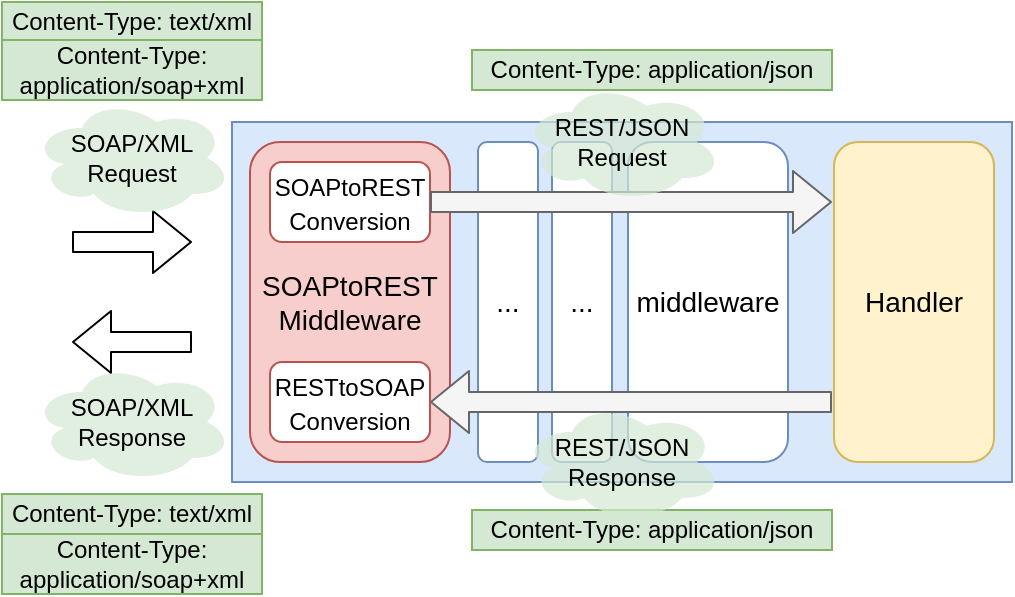 <mxfile scale="10" border="100">
    <diagram id="_B5iztKawwdR23kvrqeL" name="Page-1">
        <mxGraphModel dx="-2204" dy="1778" grid="1" gridSize="10" guides="1" tooltips="1" connect="1" arrows="1" fold="1" page="1" pageScale="1" pageWidth="850" pageHeight="1100" math="0" shadow="0">
            <root>
                <mxCell id="0"/>
                <mxCell id="1" parent="0"/>
                <mxCell id="2" value="" style="rounded=0;whiteSpace=wrap;html=1;fillColor=#dae8fc;strokeColor=#6c8ebf;shadow=0;" parent="1" vertex="1">
                    <mxGeometry x="2720" y="-910" width="390" height="180" as="geometry"/>
                </mxCell>
                <mxCell id="3" value="SOAPtoREST&lt;br&gt;Middleware" style="rounded=1;whiteSpace=wrap;html=1;fontSize=14;strokeColor=#b85450;fillColor=#f8cecc;" parent="1" vertex="1">
                    <mxGeometry x="2729" y="-900" width="100" height="160" as="geometry"/>
                </mxCell>
                <mxCell id="4" value="Handler&lt;br&gt;" style="rounded=1;whiteSpace=wrap;html=1;fontSize=14;strokeColor=#d6b656;fillColor=#fff2cc;" parent="1" vertex="1">
                    <mxGeometry x="3021" y="-900" width="80" height="160" as="geometry"/>
                </mxCell>
                <mxCell id="8" value="middleware" style="rounded=1;whiteSpace=wrap;html=1;fontSize=14;strokeColor=#6c8ebf;fillColor=default;" parent="1" vertex="1">
                    <mxGeometry x="2918" y="-900" width="80" height="160" as="geometry"/>
                </mxCell>
                <mxCell id="9" value="..." style="rounded=1;whiteSpace=wrap;html=1;fontSize=14;strokeColor=#6c8ebf;fillColor=default;" parent="1" vertex="1">
                    <mxGeometry x="2880" y="-900" width="30" height="160" as="geometry"/>
                </mxCell>
                <mxCell id="10" value="..." style="rounded=1;whiteSpace=wrap;html=1;fontSize=14;strokeColor=#6c8ebf;fillColor=default;" parent="1" vertex="1">
                    <mxGeometry x="2843" y="-900" width="30" height="160" as="geometry"/>
                </mxCell>
                <mxCell id="11" value="" style="shape=flexArrow;endArrow=classic;html=1;" parent="1" edge="1">
                    <mxGeometry width="50" height="50" relative="1" as="geometry">
                        <mxPoint x="2640" y="-850" as="sourcePoint"/>
                        <mxPoint x="2700" y="-850" as="targetPoint"/>
                    </mxGeometry>
                </mxCell>
                <mxCell id="13" value="" style="shape=flexArrow;endArrow=classic;html=1;" parent="1" edge="1">
                    <mxGeometry width="50" height="50" relative="1" as="geometry">
                        <mxPoint x="2700" y="-800" as="sourcePoint"/>
                        <mxPoint x="2640" y="-800" as="targetPoint"/>
                    </mxGeometry>
                </mxCell>
                <mxCell id="17" value="" style="shape=flexArrow;endArrow=classic;html=1;fillColor=#f5f5f5;strokeColor=#666666;" parent="1" target="19" edge="1">
                    <mxGeometry width="50" height="50" relative="1" as="geometry">
                        <mxPoint x="3020" y="-770" as="sourcePoint"/>
                        <mxPoint x="2820" y="-770.34" as="targetPoint"/>
                    </mxGeometry>
                </mxCell>
                <mxCell id="19" value="&lt;font style=&quot;font-size: 12px;&quot;&gt;RESTtoSOAP&lt;br&gt;Conversion&lt;br&gt;&lt;/font&gt;" style="rounded=1;whiteSpace=wrap;html=1;fontSize=14;strokeColor=#b85450;fillColor=default;" parent="1" vertex="1">
                    <mxGeometry x="2739" y="-790" width="80" height="40" as="geometry"/>
                </mxCell>
                <mxCell id="20" value="Content-Type: text/xml" style="text;html=1;strokeColor=#82b366;fillColor=#d5e8d4;align=center;verticalAlign=middle;whiteSpace=wrap;rounded=0;" parent="1" vertex="1">
                    <mxGeometry x="2605" y="-724" width="130" height="20" as="geometry"/>
                </mxCell>
                <mxCell id="22" value="SOAP/XML&lt;br&gt;Response" style="ellipse;shape=cloud;whiteSpace=wrap;html=1;fillColor=#d5e8d4;strokeColor=none;opacity=70;" parent="1" vertex="1">
                    <mxGeometry x="2620" y="-790" width="100" height="60" as="geometry"/>
                </mxCell>
                <mxCell id="23" value="&lt;font style=&quot;font-size: 12px;&quot;&gt;SOAPtoREST&lt;br&gt;Conversion&lt;br&gt;&lt;/font&gt;" style="rounded=1;whiteSpace=wrap;html=1;fontSize=14;strokeColor=#b85450;fillColor=default;" parent="1" vertex="1">
                    <mxGeometry x="2739" y="-890" width="80" height="40" as="geometry"/>
                </mxCell>
                <mxCell id="18" value="Content-Type: text/xml" style="text;html=1;strokeColor=#82b366;fillColor=#d5e8d4;align=center;verticalAlign=middle;whiteSpace=wrap;rounded=0;" parent="1" vertex="1">
                    <mxGeometry x="2605" y="-970" width="130" height="20" as="geometry"/>
                </mxCell>
                <mxCell id="27" value="Content-Type: application/json" style="text;html=1;strokeColor=#82b366;fillColor=#d5e8d4;align=center;verticalAlign=middle;whiteSpace=wrap;rounded=0;" parent="1" vertex="1">
                    <mxGeometry x="2840" y="-946" width="180" height="20" as="geometry"/>
                </mxCell>
                <mxCell id="28" value="SOAP/XML&lt;br&gt;Request" style="ellipse;shape=cloud;whiteSpace=wrap;html=1;fillColor=#d5e8d4;strokeColor=none;opacity=70;" parent="1" vertex="1">
                    <mxGeometry x="2620" y="-922" width="100" height="60" as="geometry"/>
                </mxCell>
                <mxCell id="30" value="Content-Type: application/json" style="text;html=1;strokeColor=#82b366;fillColor=#d5e8d4;align=center;verticalAlign=middle;whiteSpace=wrap;rounded=0;" parent="1" vertex="1">
                    <mxGeometry x="2840" y="-716" width="180" height="20" as="geometry"/>
                </mxCell>
                <mxCell id="26" value="" style="shape=flexArrow;endArrow=classic;html=1;fillColor=#f5f5f5;strokeColor=#666666;exitX=1;exitY=0.5;exitDx=0;exitDy=0;" parent="1" source="23" edge="1">
                    <mxGeometry width="50" height="50" relative="1" as="geometry">
                        <mxPoint x="3000" y="-860" as="sourcePoint"/>
                        <mxPoint x="3020" y="-870" as="targetPoint"/>
                    </mxGeometry>
                </mxCell>
                <mxCell id="29" value="REST/JSON&lt;br&gt;Request" style="ellipse;shape=cloud;whiteSpace=wrap;html=1;fillColor=#d5e8d4;strokeColor=none;opacity=70;" parent="1" vertex="1">
                    <mxGeometry x="2865" y="-930" width="100" height="60" as="geometry"/>
                </mxCell>
                <mxCell id="21" value="REST/JSON&lt;br&gt;Response" style="ellipse;shape=cloud;whiteSpace=wrap;html=1;fillColor=#d5e8d4;strokeColor=none;opacity=70;" parent="1" vertex="1">
                    <mxGeometry x="2865" y="-770" width="100" height="60" as="geometry"/>
                </mxCell>
                <mxCell id="31" value="Content-Type: application/soap+xml" style="text;html=1;strokeColor=#82b366;fillColor=#d5e8d4;align=center;verticalAlign=middle;whiteSpace=wrap;rounded=0;" vertex="1" parent="1">
                    <mxGeometry x="2605" y="-951" width="130" height="30" as="geometry"/>
                </mxCell>
                <mxCell id="32" value="Content-Type: application/soap+xml" style="text;html=1;strokeColor=#82b366;fillColor=#d5e8d4;align=center;verticalAlign=middle;whiteSpace=wrap;rounded=0;" vertex="1" parent="1">
                    <mxGeometry x="2605" y="-704" width="130" height="30" as="geometry"/>
                </mxCell>
            </root>
        </mxGraphModel>
    </diagram>
</mxfile>